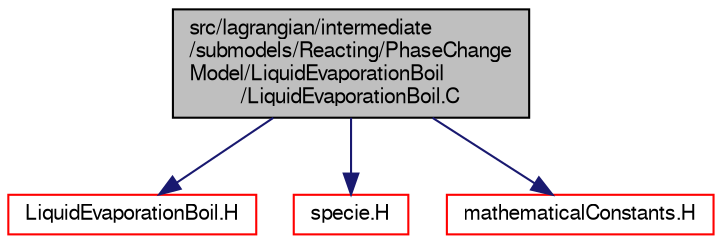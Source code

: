 digraph "src/lagrangian/intermediate/submodels/Reacting/PhaseChangeModel/LiquidEvaporationBoil/LiquidEvaporationBoil.C"
{
  bgcolor="transparent";
  edge [fontname="FreeSans",fontsize="10",labelfontname="FreeSans",labelfontsize="10"];
  node [fontname="FreeSans",fontsize="10",shape=record];
  Node0 [label="src/lagrangian/intermediate\l/submodels/Reacting/PhaseChange\lModel/LiquidEvaporationBoil\l/LiquidEvaporationBoil.C",height=0.2,width=0.4,color="black", fillcolor="grey75", style="filled", fontcolor="black"];
  Node0 -> Node1 [color="midnightblue",fontsize="10",style="solid",fontname="FreeSans"];
  Node1 [label="LiquidEvaporationBoil.H",height=0.2,width=0.4,color="red",URL="$a06224.html"];
  Node0 -> Node121 [color="midnightblue",fontsize="10",style="solid",fontname="FreeSans"];
  Node121 [label="specie.H",height=0.2,width=0.4,color="red",URL="$a16589.html"];
  Node0 -> Node123 [color="midnightblue",fontsize="10",style="solid",fontname="FreeSans"];
  Node123 [label="mathematicalConstants.H",height=0.2,width=0.4,color="red",URL="$a10238.html"];
}
